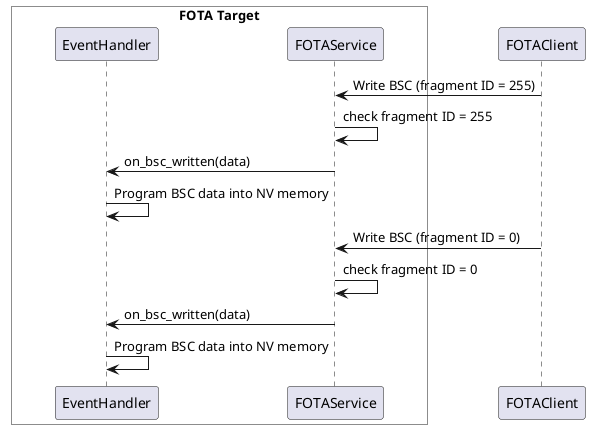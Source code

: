 @startuml
skinparam ParticipantPadding 40
skinparam BoxPadding 10

box "FOTA Target" #White
participant EventHandler as eh
participant FOTAService as fotasvc
end box
participant FOTAClient as fotaclient

fotaclient -> fotasvc : Write BSC (fragment ID = 255)
fotasvc -> fotasvc: check fragment ID = 255
fotasvc -> eh: on_bsc_written(data)
eh -> eh : Program BSC data into NV memory
fotaclient -> fotasvc: Write BSC (fragment ID = 0)
fotasvc -> fotasvc: check fragment ID = 0
fotasvc -> eh: on_bsc_written(data)
eh -> eh : Program BSC data into NV memory
@enduml